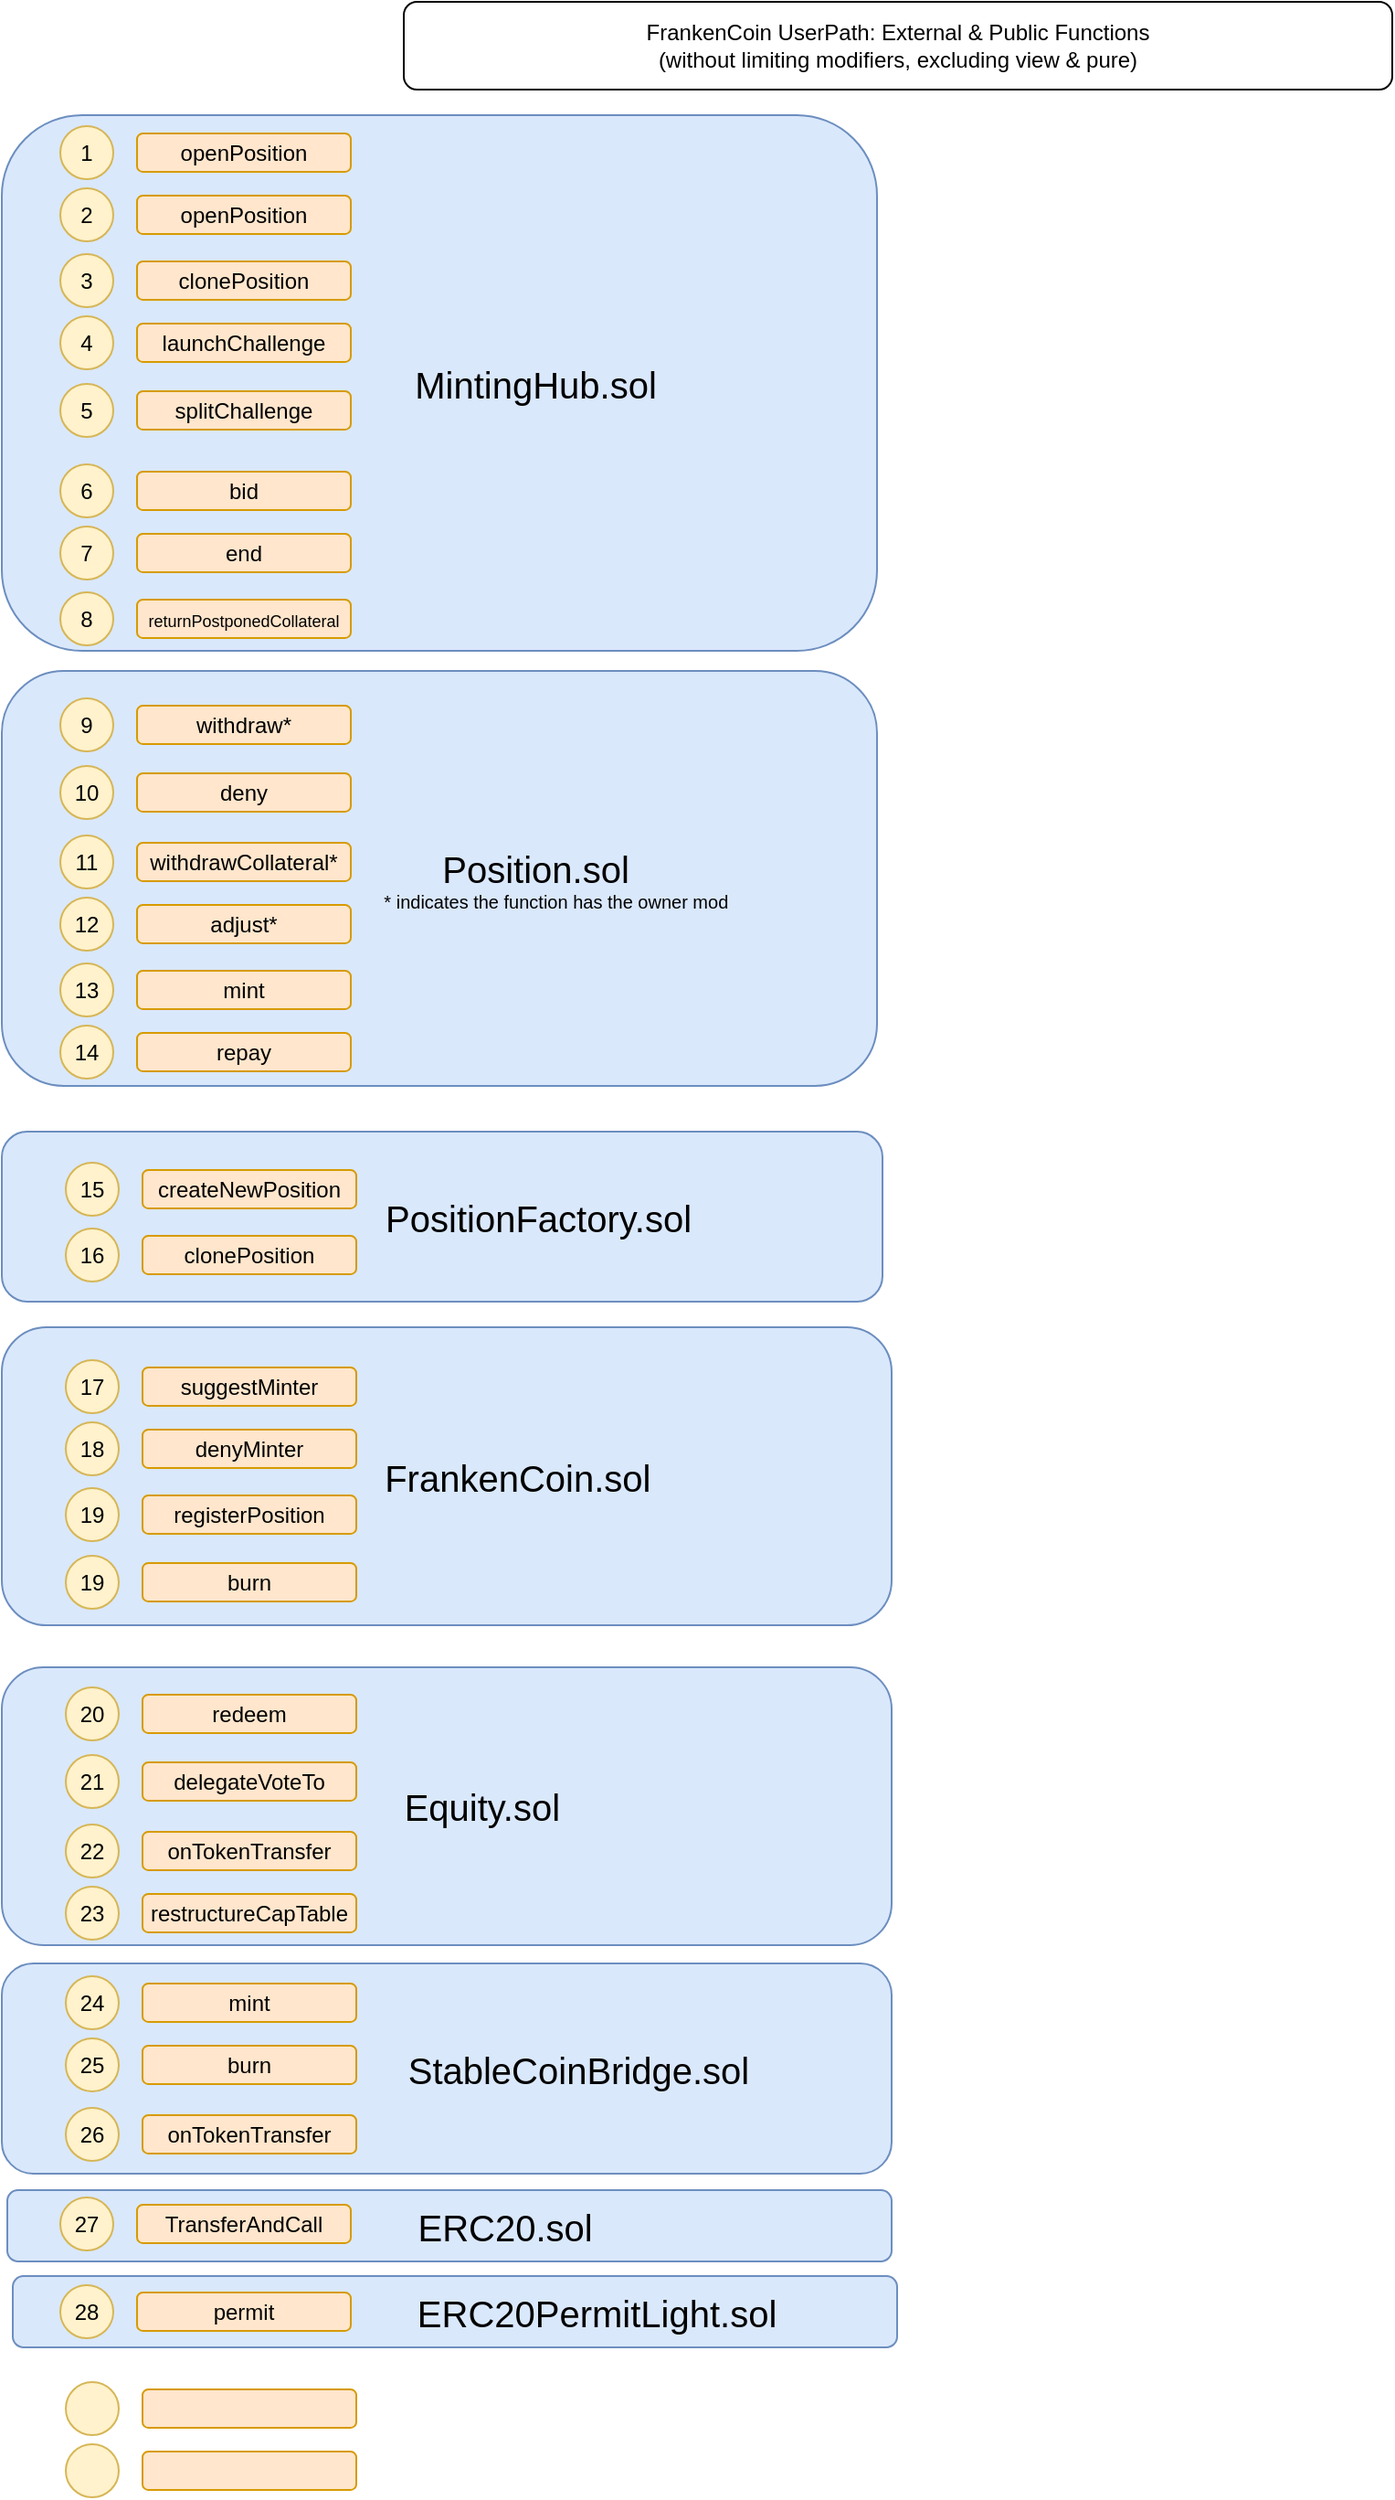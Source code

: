 <mxfile version="20.8.11" type="github">
  <diagram name="Page-1" id="7sftsaREEKXduiQP2Yfs">
    <mxGraphModel dx="2784" dy="1102" grid="0" gridSize="10" guides="1" tooltips="1" connect="1" arrows="1" fold="1" page="0" pageScale="1" pageWidth="850" pageHeight="1100" math="0" shadow="0">
      <root>
        <mxCell id="0" />
        <mxCell id="1" parent="0" />
        <mxCell id="LSiRQm851fG1biD96qPc-80" value="&lt;font style=&quot;font-size: 20px;&quot;&gt;&amp;nbsp;&amp;nbsp;&amp;nbsp;&amp;nbsp;&amp;nbsp;&amp;nbsp;&amp;nbsp;&amp;nbsp;&amp;nbsp;&amp;nbsp;&amp;nbsp;&amp;nbsp;&amp;nbsp;&amp;nbsp;&amp;nbsp;&amp;nbsp;&amp;nbsp;&amp;nbsp;&amp;nbsp;&amp;nbsp;&amp;nbsp;&amp;nbsp;&amp;nbsp;&amp;nbsp;&amp;nbsp;&amp;nbsp;&amp;nbsp; ERC20PermitLight.sol&lt;/font&gt;" style="rounded=1;whiteSpace=wrap;html=1;fontSize=10;fillColor=#dae8fc;strokeColor=#6c8ebf;" vertex="1" parent="1">
          <mxGeometry x="-412" y="1075" width="484" height="39" as="geometry" />
        </mxCell>
        <mxCell id="LSiRQm851fG1biD96qPc-79" value="&lt;font style=&quot;font-size: 20px;&quot;&gt;&amp;nbsp;&amp;nbsp;&amp;nbsp;&amp;nbsp;&amp;nbsp;&amp;nbsp;&amp;nbsp;&amp;nbsp;&amp;nbsp;&amp;nbsp; ERC20.sol&lt;/font&gt;" style="rounded=1;whiteSpace=wrap;html=1;fontSize=10;fillColor=#dae8fc;strokeColor=#6c8ebf;" vertex="1" parent="1">
          <mxGeometry x="-415" y="1028" width="484" height="39" as="geometry" />
        </mxCell>
        <mxCell id="LSiRQm851fG1biD96qPc-78" value="&lt;font style=&quot;font-size: 20px;&quot;&gt;&amp;nbsp;&amp;nbsp;&amp;nbsp;&amp;nbsp;&amp;nbsp;&amp;nbsp;&amp;nbsp;&amp;nbsp;&amp;nbsp;&amp;nbsp;&amp;nbsp;&amp;nbsp;&amp;nbsp;&amp;nbsp;&amp;nbsp;&amp;nbsp;&amp;nbsp;&amp;nbsp;&amp;nbsp;&amp;nbsp;&amp;nbsp;&amp;nbsp;&amp;nbsp;&amp;nbsp;&amp;nbsp; StableCoinBridge.sol&lt;/font&gt;" style="rounded=1;whiteSpace=wrap;html=1;fontSize=10;fillColor=#dae8fc;strokeColor=#6c8ebf;" vertex="1" parent="1">
          <mxGeometry x="-418" y="904" width="487" height="115" as="geometry" />
        </mxCell>
        <mxCell id="LSiRQm851fG1biD96qPc-77" value="&lt;font style=&quot;font-size: 20px;&quot;&gt;&amp;nbsp;&amp;nbsp;&amp;nbsp;&amp;nbsp;&amp;nbsp;&amp;nbsp; Equity.sol&lt;/font&gt;" style="rounded=1;whiteSpace=wrap;html=1;fontSize=10;fillColor=#dae8fc;strokeColor=#6c8ebf;" vertex="1" parent="1">
          <mxGeometry x="-418" y="742" width="487" height="152" as="geometry" />
        </mxCell>
        <mxCell id="LSiRQm851fG1biD96qPc-76" value="&lt;font style=&quot;font-size: 20px;&quot;&gt;&amp;nbsp;&amp;nbsp;&amp;nbsp;&amp;nbsp;&amp;nbsp;&amp;nbsp;&amp;nbsp;&amp;nbsp;&amp;nbsp;&amp;nbsp;&amp;nbsp;&amp;nbsp;&amp;nbsp; FrankenCoin.sol&lt;/font&gt;" style="rounded=1;whiteSpace=wrap;html=1;fontSize=10;fillColor=#dae8fc;strokeColor=#6c8ebf;" vertex="1" parent="1">
          <mxGeometry x="-418" y="556" width="487" height="163" as="geometry" />
        </mxCell>
        <mxCell id="LSiRQm851fG1biD96qPc-63" value="&lt;div style=&quot;font-size: 10px;&quot;&gt;&lt;font style=&quot;font-size: 20px;&quot;&gt;&amp;nbsp;&amp;nbsp;&amp;nbsp;&amp;nbsp;&amp;nbsp;&amp;nbsp;&amp;nbsp;&amp;nbsp;&amp;nbsp;&amp;nbsp;&amp;nbsp;&amp;nbsp;&amp;nbsp;&amp;nbsp;&amp;nbsp;&amp;nbsp;&amp;nbsp;&amp;nbsp; PositionFactory.sol&lt;/font&gt;&lt;font style=&quot;font-size: 10px;&quot;&gt;&lt;font style=&quot;font-size: 10px;&quot;&gt;&lt;br&gt;&lt;/font&gt;&lt;/font&gt;&lt;/div&gt;" style="rounded=1;whiteSpace=wrap;html=1;fontSize=9;fillColor=#dae8fc;strokeColor=#6c8ebf;" vertex="1" parent="1">
          <mxGeometry x="-418" y="449" width="482" height="93" as="geometry" />
        </mxCell>
        <mxCell id="LSiRQm851fG1biD96qPc-62" value="&lt;div&gt;&lt;font style=&quot;font-size: 20px;&quot;&gt;&amp;nbsp;&amp;nbsp;&amp;nbsp;&amp;nbsp;&amp;nbsp;&amp;nbsp;&amp;nbsp;&amp;nbsp;&amp;nbsp;&amp;nbsp;&amp;nbsp;&amp;nbsp;&amp;nbsp;&amp;nbsp;&amp;nbsp;&amp;nbsp;&amp;nbsp;&amp;nbsp; Position.sol&lt;/font&gt;&lt;/div&gt;&lt;div style=&quot;font-size: 10px;&quot;&gt;&lt;font style=&quot;font-size: 10px;&quot;&gt;&amp;nbsp;&amp;nbsp;&amp;nbsp;&amp;nbsp;&amp;nbsp;&amp;nbsp;&amp;nbsp;&amp;nbsp;&amp;nbsp;&amp;nbsp;&amp;nbsp;&amp;nbsp;&amp;nbsp;&amp;nbsp;&amp;nbsp;&amp;nbsp;&amp;nbsp;&amp;nbsp;&amp;nbsp;&amp;nbsp;&amp;nbsp;&amp;nbsp;&amp;nbsp;&amp;nbsp;&amp;nbsp;&amp;nbsp;&amp;nbsp;&amp;nbsp;&amp;nbsp;&amp;nbsp;&amp;nbsp;&amp;nbsp;&amp;nbsp;&amp;nbsp;&amp;nbsp;&amp;nbsp;&amp;nbsp;&amp;nbsp;&amp;nbsp;&amp;nbsp;&amp;nbsp;&amp;nbsp;&amp;nbsp;&amp;nbsp;&amp;nbsp; * indicates the function has the owner mod&lt;font style=&quot;font-size: 10px;&quot;&gt;&lt;br&gt;&lt;/font&gt;&lt;/font&gt;&lt;/div&gt;" style="rounded=1;whiteSpace=wrap;html=1;fontSize=9;fillColor=#dae8fc;strokeColor=#6c8ebf;" vertex="1" parent="1">
          <mxGeometry x="-418" y="197" width="479" height="227" as="geometry" />
        </mxCell>
        <mxCell id="LSiRQm851fG1biD96qPc-61" value="&lt;font style=&quot;font-size: 20px;&quot;&gt;&amp;nbsp;&amp;nbsp;&amp;nbsp;&amp;nbsp;&amp;nbsp;&amp;nbsp;&amp;nbsp;&amp;nbsp;&amp;nbsp;&amp;nbsp;&amp;nbsp;&amp;nbsp;&amp;nbsp;&amp;nbsp;&amp;nbsp;&amp;nbsp;&amp;nbsp;&amp;nbsp; MintingHub.sol&lt;/font&gt;" style="rounded=1;whiteSpace=wrap;html=1;fontSize=9;fillColor=#dae8fc;strokeColor=#6c8ebf;" vertex="1" parent="1">
          <mxGeometry x="-418" y="-107" width="479" height="293" as="geometry" />
        </mxCell>
        <mxCell id="LSiRQm851fG1biD96qPc-5" value="&lt;div&gt;FrankenCoin UserPath: External &amp;amp; Public Functions &lt;br&gt;&lt;/div&gt;&lt;div&gt;(without limiting modifiers, excluding view &amp;amp; pure)&lt;/div&gt;" style="rounded=1;whiteSpace=wrap;html=1;" vertex="1" parent="1">
          <mxGeometry x="-198" y="-169" width="541" height="48" as="geometry" />
        </mxCell>
        <mxCell id="LSiRQm851fG1biD96qPc-10" value="openPosition" style="rounded=1;whiteSpace=wrap;html=1;fillColor=#ffe6cc;strokeColor=#d79b00;" vertex="1" parent="1">
          <mxGeometry x="-344" y="-97" width="117" height="21" as="geometry" />
        </mxCell>
        <mxCell id="LSiRQm851fG1biD96qPc-11" value="1" style="ellipse;whiteSpace=wrap;html=1;aspect=fixed;fillColor=#fff2cc;strokeColor=#d6b656;" vertex="1" parent="1">
          <mxGeometry x="-386" y="-101" width="29" height="29" as="geometry" />
        </mxCell>
        <mxCell id="LSiRQm851fG1biD96qPc-12" value="openPosition" style="rounded=1;whiteSpace=wrap;html=1;fillColor=#ffe6cc;strokeColor=#d79b00;" vertex="1" parent="1">
          <mxGeometry x="-344" y="-63" width="117" height="21" as="geometry" />
        </mxCell>
        <mxCell id="LSiRQm851fG1biD96qPc-13" value="2" style="ellipse;whiteSpace=wrap;html=1;aspect=fixed;fillColor=#fff2cc;strokeColor=#d6b656;" vertex="1" parent="1">
          <mxGeometry x="-386" y="-67" width="29" height="29" as="geometry" />
        </mxCell>
        <mxCell id="LSiRQm851fG1biD96qPc-14" value="clonePosition" style="rounded=1;whiteSpace=wrap;html=1;fillColor=#ffe6cc;strokeColor=#d79b00;" vertex="1" parent="1">
          <mxGeometry x="-344" y="-27" width="117" height="21" as="geometry" />
        </mxCell>
        <mxCell id="LSiRQm851fG1biD96qPc-15" value="3" style="ellipse;whiteSpace=wrap;html=1;aspect=fixed;fillColor=#fff2cc;strokeColor=#d6b656;" vertex="1" parent="1">
          <mxGeometry x="-386" y="-31" width="29" height="29" as="geometry" />
        </mxCell>
        <mxCell id="LSiRQm851fG1biD96qPc-16" value="launchChallenge" style="rounded=1;whiteSpace=wrap;html=1;fillColor=#ffe6cc;strokeColor=#d79b00;" vertex="1" parent="1">
          <mxGeometry x="-344" y="7" width="117" height="21" as="geometry" />
        </mxCell>
        <mxCell id="LSiRQm851fG1biD96qPc-17" value="4" style="ellipse;whiteSpace=wrap;html=1;aspect=fixed;fillColor=#fff2cc;strokeColor=#d6b656;" vertex="1" parent="1">
          <mxGeometry x="-386" y="3" width="29" height="29" as="geometry" />
        </mxCell>
        <mxCell id="LSiRQm851fG1biD96qPc-18" value="splitChallenge" style="rounded=1;whiteSpace=wrap;html=1;fillColor=#ffe6cc;strokeColor=#d79b00;" vertex="1" parent="1">
          <mxGeometry x="-344" y="44" width="117" height="21" as="geometry" />
        </mxCell>
        <mxCell id="LSiRQm851fG1biD96qPc-19" value="5" style="ellipse;whiteSpace=wrap;html=1;aspect=fixed;fillColor=#fff2cc;strokeColor=#d6b656;" vertex="1" parent="1">
          <mxGeometry x="-386" y="40" width="29" height="29" as="geometry" />
        </mxCell>
        <mxCell id="LSiRQm851fG1biD96qPc-20" value="bid" style="rounded=1;whiteSpace=wrap;html=1;fillColor=#ffe6cc;strokeColor=#d79b00;" vertex="1" parent="1">
          <mxGeometry x="-344" y="88" width="117" height="21" as="geometry" />
        </mxCell>
        <mxCell id="LSiRQm851fG1biD96qPc-21" value="6" style="ellipse;whiteSpace=wrap;html=1;aspect=fixed;fillColor=#fff2cc;strokeColor=#d6b656;" vertex="1" parent="1">
          <mxGeometry x="-386" y="84" width="29" height="29" as="geometry" />
        </mxCell>
        <mxCell id="LSiRQm851fG1biD96qPc-22" value="end" style="rounded=1;whiteSpace=wrap;html=1;fillColor=#ffe6cc;strokeColor=#d79b00;" vertex="1" parent="1">
          <mxGeometry x="-344" y="122" width="117" height="21" as="geometry" />
        </mxCell>
        <mxCell id="LSiRQm851fG1biD96qPc-23" value="7" style="ellipse;whiteSpace=wrap;html=1;aspect=fixed;fillColor=#fff2cc;strokeColor=#d6b656;" vertex="1" parent="1">
          <mxGeometry x="-386" y="118" width="29" height="29" as="geometry" />
        </mxCell>
        <mxCell id="LSiRQm851fG1biD96qPc-24" value="&lt;div&gt;&lt;font style=&quot;font-size: 9px;&quot;&gt;returnPostponedCollateral&lt;/font&gt;&lt;/div&gt;" style="rounded=1;whiteSpace=wrap;html=1;fillColor=#ffe6cc;strokeColor=#d79b00;" vertex="1" parent="1">
          <mxGeometry x="-344" y="158" width="117" height="21" as="geometry" />
        </mxCell>
        <mxCell id="LSiRQm851fG1biD96qPc-25" value="8" style="ellipse;whiteSpace=wrap;html=1;aspect=fixed;fillColor=#fff2cc;strokeColor=#d6b656;" vertex="1" parent="1">
          <mxGeometry x="-386" y="154" width="29" height="29" as="geometry" />
        </mxCell>
        <mxCell id="LSiRQm851fG1biD96qPc-26" value="withdraw*" style="rounded=1;whiteSpace=wrap;html=1;fillColor=#ffe6cc;strokeColor=#d79b00;" vertex="1" parent="1">
          <mxGeometry x="-344" y="216" width="117" height="21" as="geometry" />
        </mxCell>
        <mxCell id="LSiRQm851fG1biD96qPc-27" value="9" style="ellipse;whiteSpace=wrap;html=1;aspect=fixed;fillColor=#fff2cc;strokeColor=#d6b656;" vertex="1" parent="1">
          <mxGeometry x="-386" y="212" width="29" height="29" as="geometry" />
        </mxCell>
        <mxCell id="LSiRQm851fG1biD96qPc-28" value="deny" style="rounded=1;whiteSpace=wrap;html=1;fillColor=#ffe6cc;strokeColor=#d79b00;" vertex="1" parent="1">
          <mxGeometry x="-344" y="253" width="117" height="21" as="geometry" />
        </mxCell>
        <mxCell id="LSiRQm851fG1biD96qPc-29" value="10" style="ellipse;whiteSpace=wrap;html=1;aspect=fixed;fillColor=#fff2cc;strokeColor=#d6b656;" vertex="1" parent="1">
          <mxGeometry x="-386" y="249" width="29" height="29" as="geometry" />
        </mxCell>
        <mxCell id="LSiRQm851fG1biD96qPc-30" value="withdrawCollateral*" style="rounded=1;whiteSpace=wrap;html=1;fillColor=#ffe6cc;strokeColor=#d79b00;" vertex="1" parent="1">
          <mxGeometry x="-344" y="291" width="117" height="21" as="geometry" />
        </mxCell>
        <mxCell id="LSiRQm851fG1biD96qPc-31" value="11" style="ellipse;whiteSpace=wrap;html=1;aspect=fixed;fillColor=#fff2cc;strokeColor=#d6b656;" vertex="1" parent="1">
          <mxGeometry x="-386" y="287" width="29" height="29" as="geometry" />
        </mxCell>
        <mxCell id="LSiRQm851fG1biD96qPc-32" value="adjust*" style="rounded=1;whiteSpace=wrap;html=1;fillColor=#ffe6cc;strokeColor=#d79b00;" vertex="1" parent="1">
          <mxGeometry x="-344" y="325" width="117" height="21" as="geometry" />
        </mxCell>
        <mxCell id="LSiRQm851fG1biD96qPc-33" value="12" style="ellipse;whiteSpace=wrap;html=1;aspect=fixed;fillColor=#fff2cc;strokeColor=#d6b656;" vertex="1" parent="1">
          <mxGeometry x="-386" y="321" width="29" height="29" as="geometry" />
        </mxCell>
        <mxCell id="LSiRQm851fG1biD96qPc-34" value="mint" style="rounded=1;whiteSpace=wrap;html=1;fillColor=#ffe6cc;strokeColor=#d79b00;" vertex="1" parent="1">
          <mxGeometry x="-344" y="361" width="117" height="21" as="geometry" />
        </mxCell>
        <mxCell id="LSiRQm851fG1biD96qPc-35" value="13" style="ellipse;whiteSpace=wrap;html=1;aspect=fixed;fillColor=#fff2cc;strokeColor=#d6b656;" vertex="1" parent="1">
          <mxGeometry x="-386" y="357" width="29" height="29" as="geometry" />
        </mxCell>
        <mxCell id="LSiRQm851fG1biD96qPc-36" value="repay" style="rounded=1;whiteSpace=wrap;html=1;fillColor=#ffe6cc;strokeColor=#d79b00;" vertex="1" parent="1">
          <mxGeometry x="-344" y="395" width="117" height="21" as="geometry" />
        </mxCell>
        <mxCell id="LSiRQm851fG1biD96qPc-37" value="14" style="ellipse;whiteSpace=wrap;html=1;aspect=fixed;fillColor=#fff2cc;strokeColor=#d6b656;" vertex="1" parent="1">
          <mxGeometry x="-386" y="391" width="29" height="29" as="geometry" />
        </mxCell>
        <mxCell id="LSiRQm851fG1biD96qPc-38" value="createNewPosition" style="rounded=1;whiteSpace=wrap;html=1;fillColor=#ffe6cc;strokeColor=#d79b00;" vertex="1" parent="1">
          <mxGeometry x="-341" y="470" width="117" height="21" as="geometry" />
        </mxCell>
        <mxCell id="LSiRQm851fG1biD96qPc-39" value="15" style="ellipse;whiteSpace=wrap;html=1;aspect=fixed;fillColor=#fff2cc;strokeColor=#d6b656;" vertex="1" parent="1">
          <mxGeometry x="-383" y="466" width="29" height="29" as="geometry" />
        </mxCell>
        <mxCell id="LSiRQm851fG1biD96qPc-40" value="clonePosition" style="rounded=1;whiteSpace=wrap;html=1;fillColor=#ffe6cc;strokeColor=#d79b00;" vertex="1" parent="1">
          <mxGeometry x="-341" y="506" width="117" height="21" as="geometry" />
        </mxCell>
        <mxCell id="LSiRQm851fG1biD96qPc-41" value="16" style="ellipse;whiteSpace=wrap;html=1;aspect=fixed;fillColor=#fff2cc;strokeColor=#d6b656;" vertex="1" parent="1">
          <mxGeometry x="-383" y="502" width="29" height="29" as="geometry" />
        </mxCell>
        <mxCell id="LSiRQm851fG1biD96qPc-42" value="suggestMinter" style="rounded=1;whiteSpace=wrap;html=1;fillColor=#ffe6cc;strokeColor=#d79b00;" vertex="1" parent="1">
          <mxGeometry x="-341" y="578" width="117" height="21" as="geometry" />
        </mxCell>
        <mxCell id="LSiRQm851fG1biD96qPc-43" value="17" style="ellipse;whiteSpace=wrap;html=1;aspect=fixed;fillColor=#fff2cc;strokeColor=#d6b656;" vertex="1" parent="1">
          <mxGeometry x="-383" y="574" width="29" height="29" as="geometry" />
        </mxCell>
        <mxCell id="LSiRQm851fG1biD96qPc-44" value="denyMinter" style="rounded=1;whiteSpace=wrap;html=1;fillColor=#ffe6cc;strokeColor=#d79b00;" vertex="1" parent="1">
          <mxGeometry x="-341" y="612" width="117" height="21" as="geometry" />
        </mxCell>
        <mxCell id="LSiRQm851fG1biD96qPc-45" value="18" style="ellipse;whiteSpace=wrap;html=1;aspect=fixed;fillColor=#fff2cc;strokeColor=#d6b656;" vertex="1" parent="1">
          <mxGeometry x="-383" y="608" width="29" height="29" as="geometry" />
        </mxCell>
        <mxCell id="LSiRQm851fG1biD96qPc-46" value="registerPosition" style="rounded=1;whiteSpace=wrap;html=1;fillColor=#ffe6cc;strokeColor=#d79b00;" vertex="1" parent="1">
          <mxGeometry x="-341" y="648" width="117" height="21" as="geometry" />
        </mxCell>
        <mxCell id="LSiRQm851fG1biD96qPc-47" value="19" style="ellipse;whiteSpace=wrap;html=1;aspect=fixed;fillColor=#fff2cc;strokeColor=#d6b656;" vertex="1" parent="1">
          <mxGeometry x="-383" y="644" width="29" height="29" as="geometry" />
        </mxCell>
        <mxCell id="LSiRQm851fG1biD96qPc-48" value="redeem" style="rounded=1;whiteSpace=wrap;html=1;fillColor=#ffe6cc;strokeColor=#d79b00;" vertex="1" parent="1">
          <mxGeometry x="-341" y="757" width="117" height="21" as="geometry" />
        </mxCell>
        <mxCell id="LSiRQm851fG1biD96qPc-49" value="20" style="ellipse;whiteSpace=wrap;html=1;aspect=fixed;fillColor=#fff2cc;strokeColor=#d6b656;" vertex="1" parent="1">
          <mxGeometry x="-383" y="753" width="29" height="29" as="geometry" />
        </mxCell>
        <mxCell id="LSiRQm851fG1biD96qPc-50" value="delegateVoteTo" style="rounded=1;whiteSpace=wrap;html=1;fillColor=#ffe6cc;strokeColor=#d79b00;" vertex="1" parent="1">
          <mxGeometry x="-341" y="794" width="117" height="21" as="geometry" />
        </mxCell>
        <mxCell id="LSiRQm851fG1biD96qPc-51" value="21" style="ellipse;whiteSpace=wrap;html=1;aspect=fixed;fillColor=#fff2cc;strokeColor=#d6b656;" vertex="1" parent="1">
          <mxGeometry x="-383" y="790" width="29" height="29" as="geometry" />
        </mxCell>
        <mxCell id="LSiRQm851fG1biD96qPc-52" value="onTokenTransfer" style="rounded=1;whiteSpace=wrap;html=1;fillColor=#ffe6cc;strokeColor=#d79b00;" vertex="1" parent="1">
          <mxGeometry x="-341" y="832" width="117" height="21" as="geometry" />
        </mxCell>
        <mxCell id="LSiRQm851fG1biD96qPc-53" value="22" style="ellipse;whiteSpace=wrap;html=1;aspect=fixed;fillColor=#fff2cc;strokeColor=#d6b656;" vertex="1" parent="1">
          <mxGeometry x="-383" y="828" width="29" height="29" as="geometry" />
        </mxCell>
        <mxCell id="LSiRQm851fG1biD96qPc-54" value="restructureCapTable" style="rounded=1;whiteSpace=wrap;html=1;fillColor=#ffe6cc;strokeColor=#d79b00;" vertex="1" parent="1">
          <mxGeometry x="-341" y="866" width="117" height="21" as="geometry" />
        </mxCell>
        <mxCell id="LSiRQm851fG1biD96qPc-55" value="23" style="ellipse;whiteSpace=wrap;html=1;aspect=fixed;fillColor=#fff2cc;strokeColor=#d6b656;" vertex="1" parent="1">
          <mxGeometry x="-383" y="862" width="29" height="29" as="geometry" />
        </mxCell>
        <mxCell id="LSiRQm851fG1biD96qPc-56" value="mint" style="rounded=1;whiteSpace=wrap;html=1;fillColor=#ffe6cc;strokeColor=#d79b00;" vertex="1" parent="1">
          <mxGeometry x="-341" y="915" width="117" height="21" as="geometry" />
        </mxCell>
        <mxCell id="LSiRQm851fG1biD96qPc-57" value="24" style="ellipse;whiteSpace=wrap;html=1;aspect=fixed;fillColor=#fff2cc;strokeColor=#d6b656;" vertex="1" parent="1">
          <mxGeometry x="-383" y="911" width="29" height="29" as="geometry" />
        </mxCell>
        <mxCell id="LSiRQm851fG1biD96qPc-58" value="burn" style="rounded=1;whiteSpace=wrap;html=1;fillColor=#ffe6cc;strokeColor=#d79b00;" vertex="1" parent="1">
          <mxGeometry x="-341" y="949" width="117" height="21" as="geometry" />
        </mxCell>
        <mxCell id="LSiRQm851fG1biD96qPc-59" value="25" style="ellipse;whiteSpace=wrap;html=1;aspect=fixed;fillColor=#fff2cc;strokeColor=#d6b656;" vertex="1" parent="1">
          <mxGeometry x="-383" y="945" width="29" height="29" as="geometry" />
        </mxCell>
        <mxCell id="LSiRQm851fG1biD96qPc-64" value="onTokenTransfer" style="rounded=1;whiteSpace=wrap;html=1;fillColor=#ffe6cc;strokeColor=#d79b00;" vertex="1" parent="1">
          <mxGeometry x="-341" y="987" width="117" height="21" as="geometry" />
        </mxCell>
        <mxCell id="LSiRQm851fG1biD96qPc-65" value="26" style="ellipse;whiteSpace=wrap;html=1;aspect=fixed;fillColor=#fff2cc;strokeColor=#d6b656;" vertex="1" parent="1">
          <mxGeometry x="-383" y="983" width="29" height="29" as="geometry" />
        </mxCell>
        <mxCell id="LSiRQm851fG1biD96qPc-66" value="TransferAndCall" style="rounded=1;whiteSpace=wrap;html=1;fillColor=#ffe6cc;strokeColor=#d79b00;" vertex="1" parent="1">
          <mxGeometry x="-344" y="1036" width="117" height="21" as="geometry" />
        </mxCell>
        <mxCell id="LSiRQm851fG1biD96qPc-67" value="27" style="ellipse;whiteSpace=wrap;html=1;aspect=fixed;fillColor=#fff2cc;strokeColor=#d6b656;" vertex="1" parent="1">
          <mxGeometry x="-386" y="1032" width="29" height="29" as="geometry" />
        </mxCell>
        <mxCell id="LSiRQm851fG1biD96qPc-68" value="permit" style="rounded=1;whiteSpace=wrap;html=1;fillColor=#ffe6cc;strokeColor=#d79b00;" vertex="1" parent="1">
          <mxGeometry x="-344" y="1084" width="117" height="21" as="geometry" />
        </mxCell>
        <mxCell id="LSiRQm851fG1biD96qPc-69" value="28" style="ellipse;whiteSpace=wrap;html=1;aspect=fixed;fillColor=#fff2cc;strokeColor=#d6b656;" vertex="1" parent="1">
          <mxGeometry x="-386" y="1080" width="29" height="29" as="geometry" />
        </mxCell>
        <mxCell id="LSiRQm851fG1biD96qPc-70" value="" style="rounded=1;whiteSpace=wrap;html=1;fillColor=#ffe6cc;strokeColor=#d79b00;" vertex="1" parent="1">
          <mxGeometry x="-341" y="1137" width="117" height="21" as="geometry" />
        </mxCell>
        <mxCell id="LSiRQm851fG1biD96qPc-71" value="" style="ellipse;whiteSpace=wrap;html=1;aspect=fixed;fillColor=#fff2cc;strokeColor=#d6b656;" vertex="1" parent="1">
          <mxGeometry x="-383" y="1133" width="29" height="29" as="geometry" />
        </mxCell>
        <mxCell id="LSiRQm851fG1biD96qPc-72" value="" style="rounded=1;whiteSpace=wrap;html=1;fillColor=#ffe6cc;strokeColor=#d79b00;" vertex="1" parent="1">
          <mxGeometry x="-341" y="1171" width="117" height="21" as="geometry" />
        </mxCell>
        <mxCell id="LSiRQm851fG1biD96qPc-73" value="" style="ellipse;whiteSpace=wrap;html=1;aspect=fixed;fillColor=#fff2cc;strokeColor=#d6b656;" vertex="1" parent="1">
          <mxGeometry x="-383" y="1167" width="29" height="29" as="geometry" />
        </mxCell>
        <mxCell id="LSiRQm851fG1biD96qPc-74" value="burn" style="rounded=1;whiteSpace=wrap;html=1;fillColor=#ffe6cc;strokeColor=#d79b00;" vertex="1" parent="1">
          <mxGeometry x="-341" y="685" width="117" height="21" as="geometry" />
        </mxCell>
        <mxCell id="LSiRQm851fG1biD96qPc-75" value="19" style="ellipse;whiteSpace=wrap;html=1;aspect=fixed;fillColor=#fff2cc;strokeColor=#d6b656;" vertex="1" parent="1">
          <mxGeometry x="-383" y="681" width="29" height="29" as="geometry" />
        </mxCell>
      </root>
    </mxGraphModel>
  </diagram>
</mxfile>
